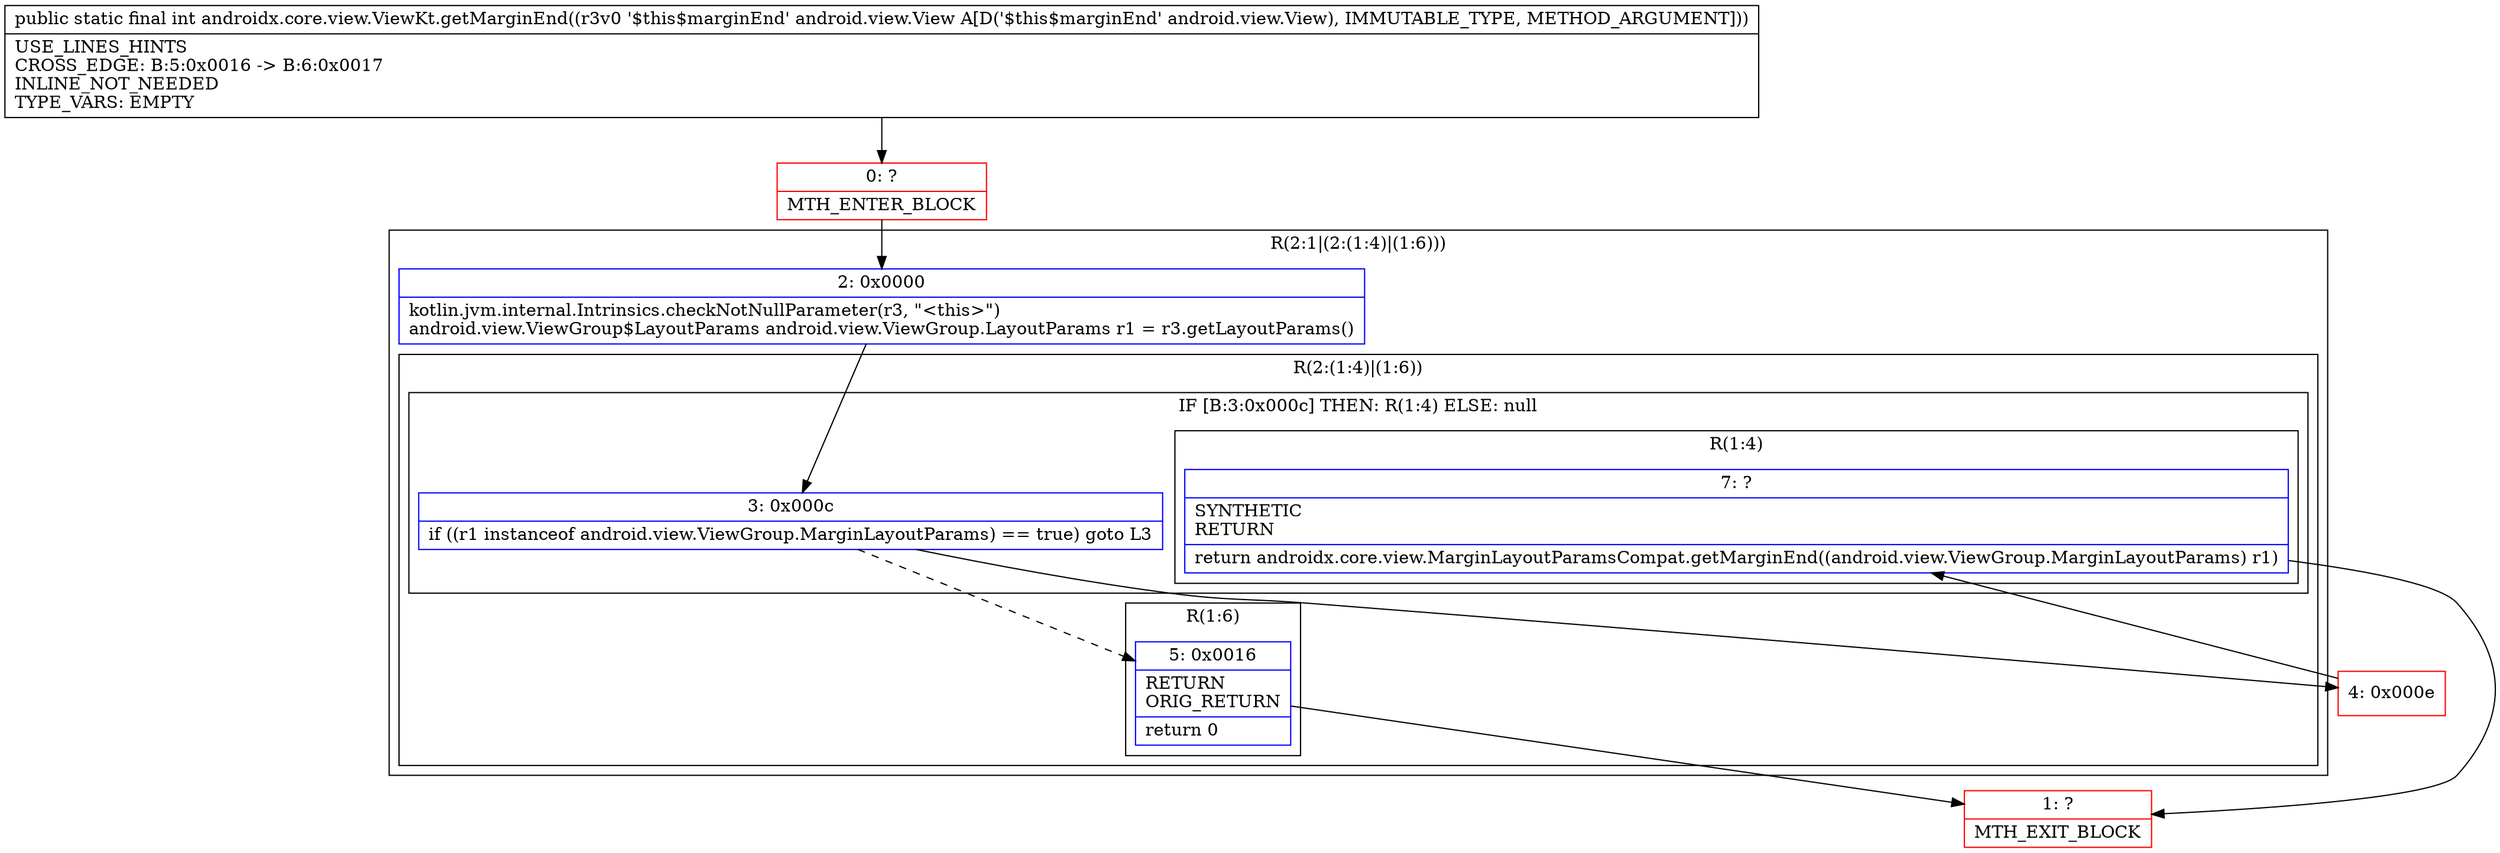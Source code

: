 digraph "CFG forandroidx.core.view.ViewKt.getMarginEnd(Landroid\/view\/View;)I" {
subgraph cluster_Region_2131232130 {
label = "R(2:1|(2:(1:4)|(1:6)))";
node [shape=record,color=blue];
Node_2 [shape=record,label="{2\:\ 0x0000|kotlin.jvm.internal.Intrinsics.checkNotNullParameter(r3, \"\<this\>\")\landroid.view.ViewGroup$LayoutParams android.view.ViewGroup.LayoutParams r1 = r3.getLayoutParams()\l}"];
subgraph cluster_Region_886037505 {
label = "R(2:(1:4)|(1:6))";
node [shape=record,color=blue];
subgraph cluster_IfRegion_430248933 {
label = "IF [B:3:0x000c] THEN: R(1:4) ELSE: null";
node [shape=record,color=blue];
Node_3 [shape=record,label="{3\:\ 0x000c|if ((r1 instanceof android.view.ViewGroup.MarginLayoutParams) == true) goto L3\l}"];
subgraph cluster_Region_512499942 {
label = "R(1:4)";
node [shape=record,color=blue];
Node_7 [shape=record,label="{7\:\ ?|SYNTHETIC\lRETURN\l|return androidx.core.view.MarginLayoutParamsCompat.getMarginEnd((android.view.ViewGroup.MarginLayoutParams) r1)\l}"];
}
}
subgraph cluster_Region_854531758 {
label = "R(1:6)";
node [shape=record,color=blue];
Node_5 [shape=record,label="{5\:\ 0x0016|RETURN\lORIG_RETURN\l|return 0\l}"];
}
}
}
Node_0 [shape=record,color=red,label="{0\:\ ?|MTH_ENTER_BLOCK\l}"];
Node_4 [shape=record,color=red,label="{4\:\ 0x000e}"];
Node_1 [shape=record,color=red,label="{1\:\ ?|MTH_EXIT_BLOCK\l}"];
MethodNode[shape=record,label="{public static final int androidx.core.view.ViewKt.getMarginEnd((r3v0 '$this$marginEnd' android.view.View A[D('$this$marginEnd' android.view.View), IMMUTABLE_TYPE, METHOD_ARGUMENT]))  | USE_LINES_HINTS\lCROSS_EDGE: B:5:0x0016 \-\> B:6:0x0017\lINLINE_NOT_NEEDED\lTYPE_VARS: EMPTY\l}"];
MethodNode -> Node_0;Node_2 -> Node_3;
Node_3 -> Node_4;
Node_3 -> Node_5[style=dashed];
Node_7 -> Node_1;
Node_5 -> Node_1;
Node_0 -> Node_2;
Node_4 -> Node_7;
}

